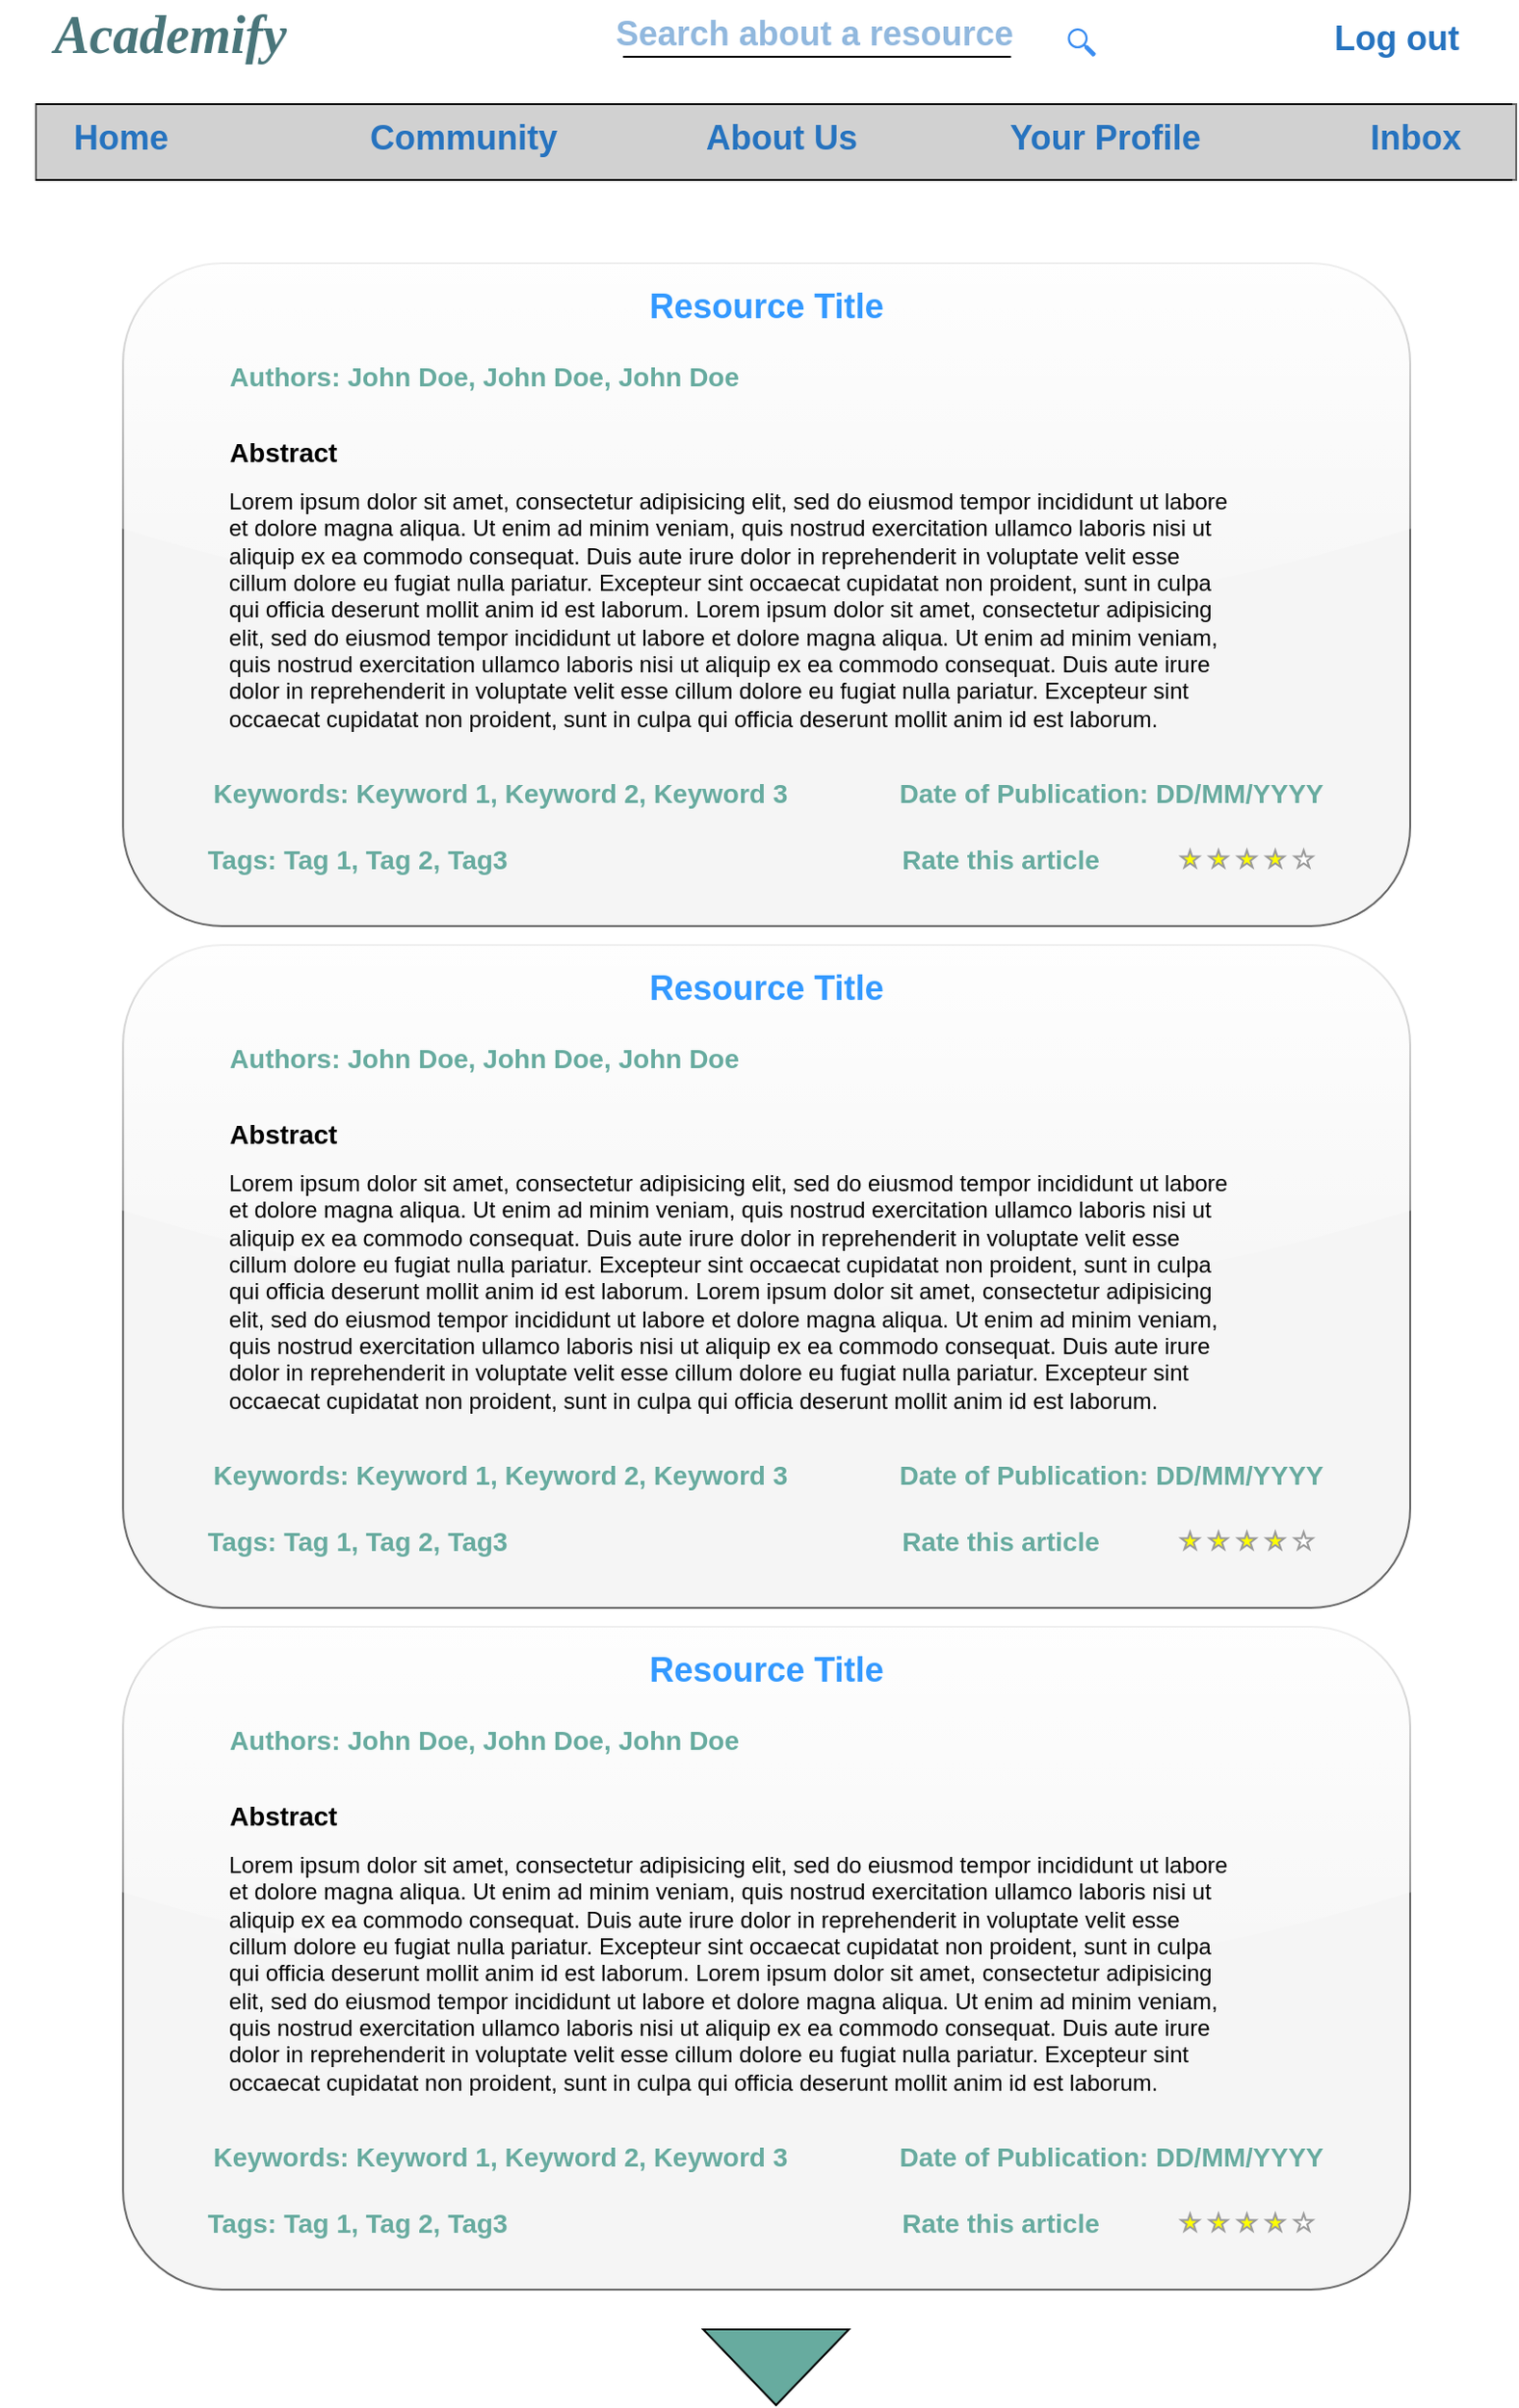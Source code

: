 <mxfile version="21.1.5" type="github">
  <diagram name="Page-1" id="f1b7ffb7-ca1e-a977-7cf5-a751b3c06c05">
    <mxGraphModel dx="1036" dy="535" grid="0" gridSize="10" guides="1" tooltips="1" connect="1" arrows="1" fold="1" page="1" pageScale="1" pageWidth="826" pageHeight="1169" background="#FFFFFF" math="0" shadow="0">
      <root>
        <mxCell id="0" />
        <mxCell id="1" parent="0" />
        <mxCell id="cVJXGdQeSUcvY2u7gv_X-103" value="" style="rounded=0;whiteSpace=wrap;html=1;fillColor=#D1D1D1;strokeColor=#666666;gradientColor=none;" vertex="1" parent="1">
          <mxGeometry x="19" y="95" width="782" height="40" as="geometry" />
        </mxCell>
        <mxCell id="cVJXGdQeSUcvY2u7gv_X-80" value="" style="rounded=1;labelBackgroundColor=none;labelBorderColor=none;noLabel=1;whiteSpace=wrap;html=1;glass=1;fillColor=#f5f5f5;strokeColor=#666666;fontColor=#333333;" vertex="1" parent="1">
          <mxGeometry x="65" y="179" width="680" height="350" as="geometry" />
        </mxCell>
        <mxCell id="2" value="Academify" style="text;spacingTop=-5;fontSize=28;fontStyle=3;align=center;horizontal=1;verticalAlign=middle;fontFamily=Comic Sans MS;fontColor=#49757A;" parent="1" vertex="1">
          <mxGeometry y="40" width="180" height="35" as="geometry" />
        </mxCell>
        <mxCell id="3" value="" style="line;strokeWidth=1;fontSize=18;" parent="1" vertex="1">
          <mxGeometry x="19" y="90" width="780" height="10" as="geometry" />
        </mxCell>
        <mxCell id="4" value="" style="line;strokeWidth=1;fontSize=18;" parent="1" vertex="1">
          <mxGeometry x="19" y="130" width="780" height="10" as="geometry" />
        </mxCell>
        <mxCell id="5" value="Home" style="text;spacingTop=-5;fontStyle=1;align=center;fontSize=18;fontColor=#2673BF;" parent="1" vertex="1">
          <mxGeometry x="39" y="100" width="50" height="30" as="geometry" />
        </mxCell>
        <mxCell id="6" value="Inbox" style="text;spacingTop=-5;align=center;fontStyle=1;fontSize=18;fontColor=#2673BF;" parent="1" vertex="1">
          <mxGeometry x="718" y="100" width="60" height="30" as="geometry" />
        </mxCell>
        <mxCell id="8" value="Abstract" style="text;spacingTop=-5;fontSize=14;fontStyle=1" parent="1" vertex="1">
          <mxGeometry x="119.42" y="269" width="91" height="30" as="geometry" />
        </mxCell>
        <mxCell id="9" value="Lorem ipsum dolor sit amet, consectetur adipisicing elit, sed do eiusmod tempor incididunt ut labore et dolore magna aliqua. Ut enim ad minim veniam, quis nostrud exercitation ullamco laboris nisi ut aliquip ex ea commodo consequat. Duis aute irure dolor in reprehenderit in voluptate velit esse cillum dolore eu fugiat nulla pariatur. Excepteur sint occaecat cupidatat non proident, sunt in culpa qui officia deserunt mollit anim id est laborum. Lorem ipsum dolor sit amet, consectetur adipisicing elit, sed do eiusmod tempor incididunt ut labore et dolore magna aliqua. Ut enim ad minim veniam, quis nostrud exercitation ullamco laboris nisi ut aliquip ex ea commodo consequat. Duis aute irure dolor in reprehenderit in voluptate velit esse cillum dolore eu fugiat nulla pariatur. Excepteur sint occaecat cupidatat non proident, sunt in culpa qui officia deserunt mollit anim id est laborum." style="text;spacingTop=-5;align=left;verticalAlign=middle;whiteSpace=wrap;" parent="1" vertex="1">
          <mxGeometry x="119.42" y="289" width="530" height="150" as="geometry" />
        </mxCell>
        <mxCell id="11" value="Log out" style="text;spacingTop=-5;align=center;fontStyle=1;fontSize=18;fontColor=#2673BF;" parent="1" vertex="1">
          <mxGeometry x="698" y="47.5" width="80" height="30" as="geometry" />
        </mxCell>
        <mxCell id="37" value="" style="verticalLabelPosition=bottom;verticalAlign=top;strokeWidth=1;shape=mxgraph.mockup.misc.rating;strokeColor=#999999;fillColor=#ffff00;emptyFillColor=#ffffff;grade=4;ratingScale=5;ratingStyle=star;fontSize=14;" parent="1" vertex="1">
          <mxGeometry x="624.0" y="489" width="67.5" height="10" as="geometry" />
        </mxCell>
        <mxCell id="38" value="Rate this article" style="text;spacingTop=-5;fontSize=14;align=center;fontColor=#67AB9F;fontStyle=1" parent="1" vertex="1">
          <mxGeometry x="473.25" y="484" width="111" height="20" as="geometry" />
        </mxCell>
        <mxCell id="47" value="Keywords: Keyword 1, Keyword 2, Keyword 3" style="text;spacingTop=-5;fontSize=14;align=center;fontColor=#67AB9F;fontStyle=1" parent="1" vertex="1">
          <mxGeometry x="119.42" y="449" width="290" height="20" as="geometry" />
        </mxCell>
        <mxCell id="cVJXGdQeSUcvY2u7gv_X-63" value="Search about a resource" style="text;spacingTop=-5;align=center;fontStyle=1;fontSize=18;fontColor=#2673BF;textOpacity=50;" vertex="1" parent="1">
          <mxGeometry x="304.15" y="45" width="252.5" height="27.5" as="geometry" />
        </mxCell>
        <mxCell id="cVJXGdQeSUcvY2u7gv_X-66" value="Your Profile" style="text;spacingTop=-5;align=center;fontStyle=1;fontSize=18;fontColor=#2673BF;" vertex="1" parent="1">
          <mxGeometry x="524" y="100" width="120" height="30" as="geometry" />
        </mxCell>
        <mxCell id="cVJXGdQeSUcvY2u7gv_X-67" value="Community" style="text;spacingTop=-5;align=center;fontStyle=1;fontSize=18;fontColor=#2673BF;" vertex="1" parent="1">
          <mxGeometry x="180" y="100" width="130" height="30" as="geometry" />
        </mxCell>
        <mxCell id="cVJXGdQeSUcvY2u7gv_X-68" value="About Us" style="text;spacingTop=-5;align=center;fontStyle=1;fontSize=18;fontColor=#2673BF;" vertex="1" parent="1">
          <mxGeometry x="348" y="100" width="130" height="30" as="geometry" />
        </mxCell>
        <mxCell id="cVJXGdQeSUcvY2u7gv_X-69" value="" style="line;strokeWidth=1" vertex="1" parent="1">
          <mxGeometry x="329.15" y="65" width="205" height="10" as="geometry" />
        </mxCell>
        <mxCell id="cVJXGdQeSUcvY2u7gv_X-70" value="" style="sketch=0;html=1;aspect=fixed;strokeColor=none;shadow=0;fillColor=#3B8DF1;verticalAlign=top;labelPosition=center;verticalLabelPosition=bottom;shape=mxgraph.gcp2.search" vertex="1" parent="1">
          <mxGeometry x="564.15" y="55" width="14.85" height="15" as="geometry" />
        </mxCell>
        <mxCell id="cVJXGdQeSUcvY2u7gv_X-75" value="Resource Title" style="text;spacingTop=-5;fontSize=18;fontStyle=1;align=center;fontColor=#3399FF;" vertex="1" parent="1">
          <mxGeometry x="340" y="189" width="130" height="30" as="geometry" />
        </mxCell>
        <mxCell id="cVJXGdQeSUcvY2u7gv_X-78" value="Authors: John Doe, John Doe, John Doe" style="text;spacingTop=-5;fontSize=14;fontStyle=1;fontColor=#67AB9F;" vertex="1" parent="1">
          <mxGeometry x="119.42" y="229" width="280.58" height="20" as="geometry" />
        </mxCell>
        <mxCell id="cVJXGdQeSUcvY2u7gv_X-79" value="Date of Publication: DD/MM/YYYY" style="text;spacingTop=-5;fontSize=14;fontStyle=1;fontColor=#67AB9F;" vertex="1" parent="1">
          <mxGeometry x="473.25" y="449" width="230" height="20" as="geometry" />
        </mxCell>
        <mxCell id="cVJXGdQeSUcvY2u7gv_X-81" value="Tags: Tag 1, Tag 2, Tag3" style="text;spacingTop=-5;fontSize=14;align=center;fontColor=#67AB9F;fontStyle=1" vertex="1" parent="1">
          <mxGeometry x="108" y="484" width="162" height="20" as="geometry" />
        </mxCell>
        <mxCell id="cVJXGdQeSUcvY2u7gv_X-82" value="" style="rounded=1;labelBackgroundColor=#660033;labelBorderColor=#FFFF00;noLabel=1;whiteSpace=wrap;html=1;shadow=0;glass=1;fillColor=#f5f5f5;strokeColor=#666666;fontColor=#333333;" vertex="1" parent="1">
          <mxGeometry x="65" y="539" width="680" height="350" as="geometry" />
        </mxCell>
        <mxCell id="cVJXGdQeSUcvY2u7gv_X-83" value="Abstract" style="text;spacingTop=-5;fontSize=14;fontStyle=1" vertex="1" parent="1">
          <mxGeometry x="119.42" y="629" width="91" height="30" as="geometry" />
        </mxCell>
        <mxCell id="cVJXGdQeSUcvY2u7gv_X-84" value="Lorem ipsum dolor sit amet, consectetur adipisicing elit, sed do eiusmod tempor incididunt ut labore et dolore magna aliqua. Ut enim ad minim veniam, quis nostrud exercitation ullamco laboris nisi ut aliquip ex ea commodo consequat. Duis aute irure dolor in reprehenderit in voluptate velit esse cillum dolore eu fugiat nulla pariatur. Excepteur sint occaecat cupidatat non proident, sunt in culpa qui officia deserunt mollit anim id est laborum. Lorem ipsum dolor sit amet, consectetur adipisicing elit, sed do eiusmod tempor incididunt ut labore et dolore magna aliqua. Ut enim ad minim veniam, quis nostrud exercitation ullamco laboris nisi ut aliquip ex ea commodo consequat. Duis aute irure dolor in reprehenderit in voluptate velit esse cillum dolore eu fugiat nulla pariatur. Excepteur sint occaecat cupidatat non proident, sunt in culpa qui officia deserunt mollit anim id est laborum." style="text;spacingTop=-5;align=left;verticalAlign=middle;whiteSpace=wrap;" vertex="1" parent="1">
          <mxGeometry x="119.42" y="649" width="530" height="150" as="geometry" />
        </mxCell>
        <mxCell id="cVJXGdQeSUcvY2u7gv_X-85" value="" style="verticalLabelPosition=bottom;verticalAlign=top;strokeWidth=1;shape=mxgraph.mockup.misc.rating;strokeColor=#999999;fillColor=#ffff00;emptyFillColor=#ffffff;grade=4;ratingScale=5;ratingStyle=star;fontSize=14;" vertex="1" parent="1">
          <mxGeometry x="624.0" y="849" width="67.5" height="10" as="geometry" />
        </mxCell>
        <mxCell id="cVJXGdQeSUcvY2u7gv_X-86" value="Rate this article" style="text;spacingTop=-5;fontSize=14;align=center;fontColor=#67AB9F;fontStyle=1" vertex="1" parent="1">
          <mxGeometry x="473.25" y="844" width="111" height="20" as="geometry" />
        </mxCell>
        <mxCell id="cVJXGdQeSUcvY2u7gv_X-87" value="Keywords: Keyword 1, Keyword 2, Keyword 3" style="text;spacingTop=-5;fontSize=14;align=center;fontColor=#67AB9F;fontStyle=1" vertex="1" parent="1">
          <mxGeometry x="119.42" y="809" width="290" height="20" as="geometry" />
        </mxCell>
        <mxCell id="cVJXGdQeSUcvY2u7gv_X-88" value="Resource Title" style="text;spacingTop=-5;fontSize=18;fontStyle=1;align=center;fontColor=#3399FF;" vertex="1" parent="1">
          <mxGeometry x="340" y="549" width="130" height="30" as="geometry" />
        </mxCell>
        <mxCell id="cVJXGdQeSUcvY2u7gv_X-89" value="Authors: John Doe, John Doe, John Doe" style="text;spacingTop=-5;fontSize=14;fontStyle=1;fontColor=#67AB9F;" vertex="1" parent="1">
          <mxGeometry x="119.42" y="589" width="280.58" height="20" as="geometry" />
        </mxCell>
        <mxCell id="cVJXGdQeSUcvY2u7gv_X-90" value="Date of Publication: DD/MM/YYYY" style="text;spacingTop=-5;fontSize=14;fontStyle=1;fontColor=#67AB9F;" vertex="1" parent="1">
          <mxGeometry x="473.25" y="809" width="230" height="20" as="geometry" />
        </mxCell>
        <mxCell id="cVJXGdQeSUcvY2u7gv_X-91" value="Tags: Tag 1, Tag 2, Tag3" style="text;spacingTop=-5;fontSize=14;align=center;fontColor=#67AB9F;fontStyle=1" vertex="1" parent="1">
          <mxGeometry x="108" y="844" width="162" height="20" as="geometry" />
        </mxCell>
        <mxCell id="cVJXGdQeSUcvY2u7gv_X-92" value="" style="triangle;whiteSpace=wrap;html=1;direction=south;fontColor=none;noLabel=1;labelBackgroundColor=none;fillColor=#67AB9F;" vertex="1" parent="1">
          <mxGeometry x="371.5" y="1270" width="77" height="40" as="geometry" />
        </mxCell>
        <mxCell id="cVJXGdQeSUcvY2u7gv_X-93" value="" style="rounded=1;labelBackgroundColor=#660033;labelBorderColor=#FFFF00;noLabel=1;whiteSpace=wrap;html=1;glass=1;fillColor=#f5f5f5;strokeColor=#666666;fontColor=#333333;" vertex="1" parent="1">
          <mxGeometry x="65" y="899" width="680" height="350" as="geometry" />
        </mxCell>
        <mxCell id="cVJXGdQeSUcvY2u7gv_X-94" value="Abstract" style="text;spacingTop=-5;fontSize=14;fontStyle=1" vertex="1" parent="1">
          <mxGeometry x="119.42" y="989" width="91" height="30" as="geometry" />
        </mxCell>
        <mxCell id="cVJXGdQeSUcvY2u7gv_X-95" value="Lorem ipsum dolor sit amet, consectetur adipisicing elit, sed do eiusmod tempor incididunt ut labore et dolore magna aliqua. Ut enim ad minim veniam, quis nostrud exercitation ullamco laboris nisi ut aliquip ex ea commodo consequat. Duis aute irure dolor in reprehenderit in voluptate velit esse cillum dolore eu fugiat nulla pariatur. Excepteur sint occaecat cupidatat non proident, sunt in culpa qui officia deserunt mollit anim id est laborum. Lorem ipsum dolor sit amet, consectetur adipisicing elit, sed do eiusmod tempor incididunt ut labore et dolore magna aliqua. Ut enim ad minim veniam, quis nostrud exercitation ullamco laboris nisi ut aliquip ex ea commodo consequat. Duis aute irure dolor in reprehenderit in voluptate velit esse cillum dolore eu fugiat nulla pariatur. Excepteur sint occaecat cupidatat non proident, sunt in culpa qui officia deserunt mollit anim id est laborum." style="text;spacingTop=-5;align=left;verticalAlign=middle;whiteSpace=wrap;" vertex="1" parent="1">
          <mxGeometry x="119.42" y="1009" width="530" height="150" as="geometry" />
        </mxCell>
        <mxCell id="cVJXGdQeSUcvY2u7gv_X-96" value="" style="verticalLabelPosition=bottom;verticalAlign=top;strokeWidth=1;shape=mxgraph.mockup.misc.rating;strokeColor=#999999;fillColor=#ffff00;emptyFillColor=#ffffff;grade=4;ratingScale=5;ratingStyle=star;fontSize=14;" vertex="1" parent="1">
          <mxGeometry x="624.0" y="1209" width="67.5" height="10" as="geometry" />
        </mxCell>
        <mxCell id="cVJXGdQeSUcvY2u7gv_X-97" value="Rate this article" style="text;spacingTop=-5;fontSize=14;align=center;fontColor=#67AB9F;fontStyle=1" vertex="1" parent="1">
          <mxGeometry x="473.25" y="1204" width="111" height="20" as="geometry" />
        </mxCell>
        <mxCell id="cVJXGdQeSUcvY2u7gv_X-98" value="Keywords: Keyword 1, Keyword 2, Keyword 3" style="text;spacingTop=-5;fontSize=14;align=center;fontColor=#67AB9F;fontStyle=1" vertex="1" parent="1">
          <mxGeometry x="119.42" y="1169" width="290" height="20" as="geometry" />
        </mxCell>
        <mxCell id="cVJXGdQeSUcvY2u7gv_X-99" value="Resource Title" style="text;spacingTop=-5;fontSize=18;fontStyle=1;align=center;fontColor=#3399FF;" vertex="1" parent="1">
          <mxGeometry x="340" y="909" width="130" height="30" as="geometry" />
        </mxCell>
        <mxCell id="cVJXGdQeSUcvY2u7gv_X-100" value="Authors: John Doe, John Doe, John Doe" style="text;spacingTop=-5;fontSize=14;fontStyle=1;fontColor=#67AB9F;" vertex="1" parent="1">
          <mxGeometry x="119.42" y="949" width="280.58" height="20" as="geometry" />
        </mxCell>
        <mxCell id="cVJXGdQeSUcvY2u7gv_X-101" value="Date of Publication: DD/MM/YYYY" style="text;spacingTop=-5;fontSize=14;fontStyle=1;fontColor=#67AB9F;" vertex="1" parent="1">
          <mxGeometry x="473.25" y="1169" width="230" height="20" as="geometry" />
        </mxCell>
        <mxCell id="cVJXGdQeSUcvY2u7gv_X-102" value="Tags: Tag 1, Tag 2, Tag3" style="text;spacingTop=-5;fontSize=14;align=center;fontColor=#67AB9F;fontStyle=1" vertex="1" parent="1">
          <mxGeometry x="108" y="1204" width="162" height="20" as="geometry" />
        </mxCell>
      </root>
    </mxGraphModel>
  </diagram>
</mxfile>
